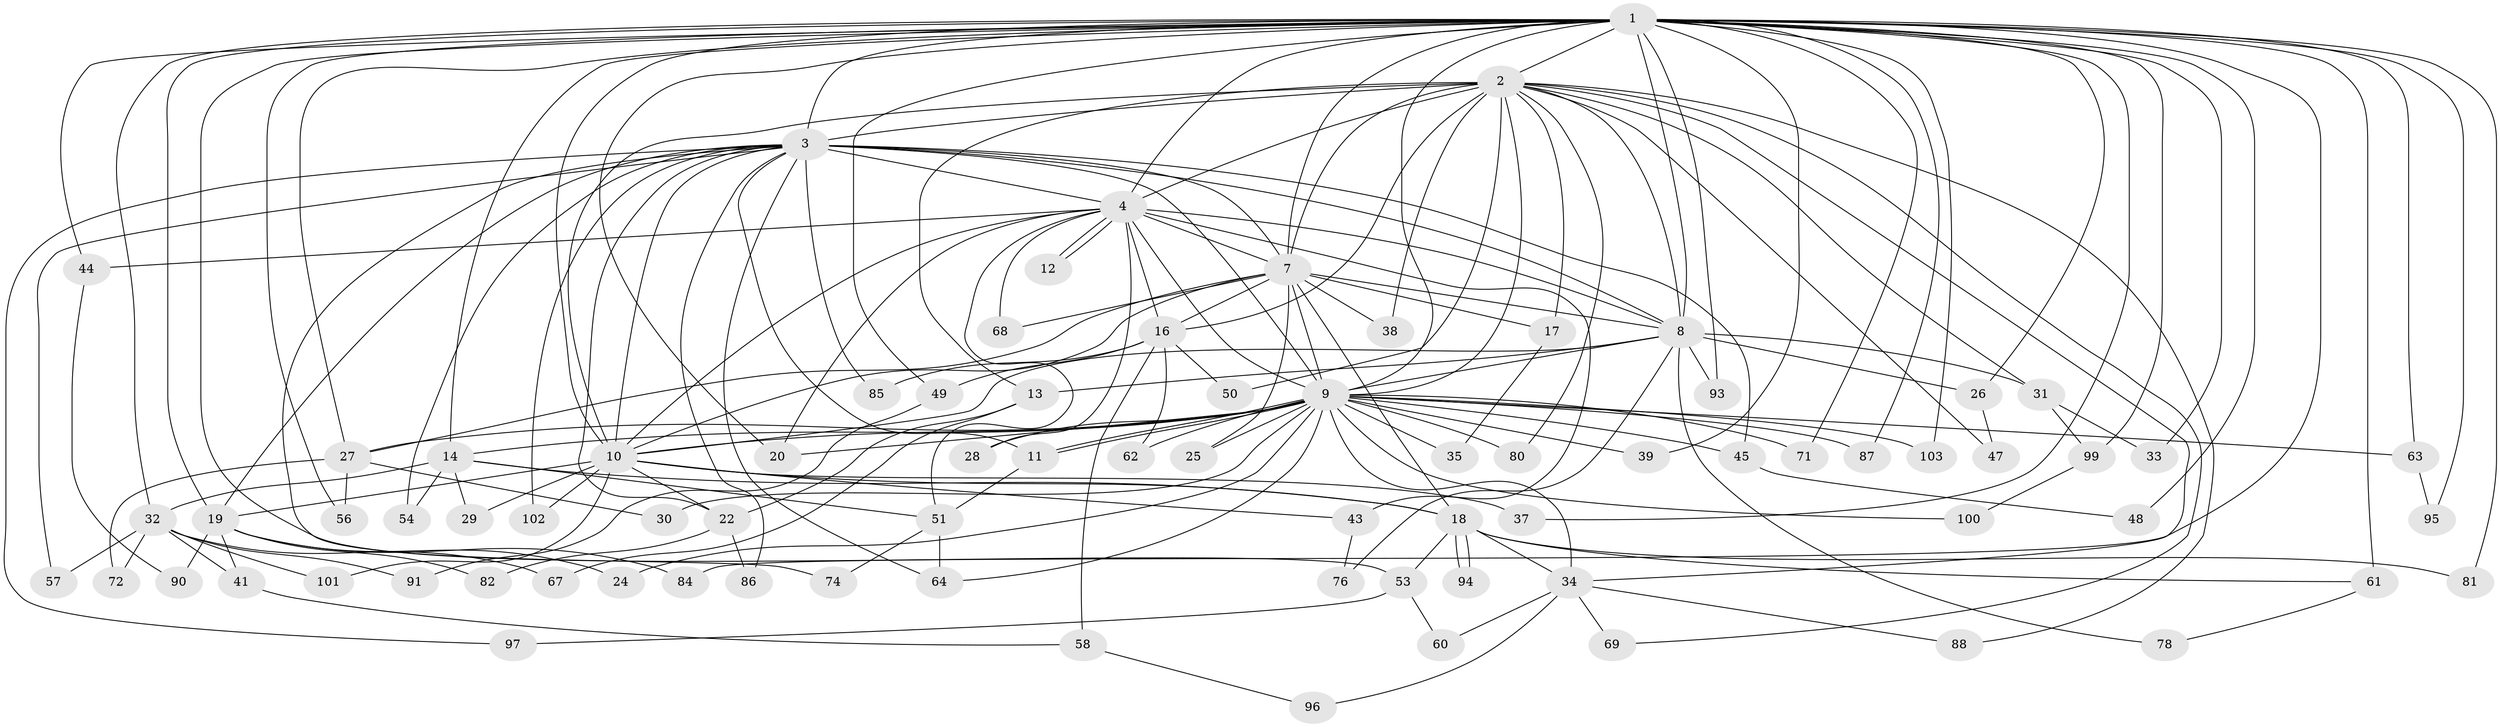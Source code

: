 // original degree distribution, {30: 0.009615384615384616, 19: 0.009615384615384616, 20: 0.019230769230769232, 13: 0.009615384615384616, 10: 0.019230769230769232, 16: 0.009615384615384616, 17: 0.009615384615384616, 32: 0.009615384615384616, 18: 0.009615384615384616, 4: 0.0673076923076923, 2: 0.5384615384615384, 5: 0.009615384615384616, 6: 0.019230769230769232, 7: 0.028846153846153848, 9: 0.009615384615384616, 3: 0.21153846153846154, 8: 0.009615384615384616}
// Generated by graph-tools (version 1.1) at 2025/41/03/06/25 10:41:35]
// undirected, 80 vertices, 182 edges
graph export_dot {
graph [start="1"]
  node [color=gray90,style=filled];
  1 [super="+21"];
  2 [super="+5"];
  3 [super="+6"];
  4 [super="+83"];
  7 [super="+75"];
  8 [super="+89"];
  9 [super="+23"];
  10 [super="+59"];
  11 [super="+36"];
  12;
  13;
  14 [super="+15"];
  16 [super="+65"];
  17 [super="+77"];
  18 [super="+104"];
  19 [super="+79"];
  20 [super="+46"];
  22 [super="+52"];
  24;
  25;
  26;
  27;
  28;
  29;
  30;
  31;
  32 [super="+40"];
  33 [super="+70"];
  34 [super="+42"];
  35;
  37;
  38;
  39 [super="+92"];
  41;
  43;
  44;
  45;
  47 [super="+66"];
  48;
  49 [super="+55"];
  50;
  51 [super="+73"];
  53;
  54;
  56;
  57;
  58;
  60;
  61;
  62;
  63;
  64 [super="+98"];
  67;
  68;
  69;
  71;
  72;
  74;
  76;
  78;
  80;
  81;
  82;
  84;
  85;
  86;
  87;
  88;
  90;
  91;
  93;
  94;
  95;
  96;
  97;
  99;
  100;
  101;
  102;
  103;
  1 -- 2 [weight=2];
  1 -- 3 [weight=2];
  1 -- 4;
  1 -- 7;
  1 -- 8;
  1 -- 9;
  1 -- 10;
  1 -- 14;
  1 -- 26;
  1 -- 27;
  1 -- 32;
  1 -- 33 [weight=2];
  1 -- 39 [weight=2];
  1 -- 48;
  1 -- 49 [weight=2];
  1 -- 53;
  1 -- 56;
  1 -- 61;
  1 -- 81;
  1 -- 84;
  1 -- 87;
  1 -- 99;
  1 -- 37;
  1 -- 71;
  1 -- 103;
  1 -- 44;
  1 -- 63;
  1 -- 93;
  1 -- 95;
  1 -- 19;
  1 -- 20;
  2 -- 3 [weight=4];
  2 -- 4 [weight=3];
  2 -- 7 [weight=2];
  2 -- 8 [weight=2];
  2 -- 9 [weight=2];
  2 -- 10 [weight=2];
  2 -- 13;
  2 -- 16;
  2 -- 34;
  2 -- 38;
  2 -- 47 [weight=2];
  2 -- 69;
  2 -- 80;
  2 -- 88;
  2 -- 17 [weight=2];
  2 -- 50;
  2 -- 31;
  3 -- 4 [weight=2];
  3 -- 7 [weight=2];
  3 -- 8 [weight=2];
  3 -- 9 [weight=2];
  3 -- 10 [weight=2];
  3 -- 19;
  3 -- 22;
  3 -- 45;
  3 -- 54;
  3 -- 57;
  3 -- 64;
  3 -- 74;
  3 -- 85;
  3 -- 86;
  3 -- 97;
  3 -- 102;
  3 -- 11;
  4 -- 7;
  4 -- 8;
  4 -- 9 [weight=2];
  4 -- 10;
  4 -- 12;
  4 -- 12;
  4 -- 20;
  4 -- 28;
  4 -- 43;
  4 -- 44;
  4 -- 68;
  4 -- 16;
  4 -- 51;
  7 -- 8;
  7 -- 9;
  7 -- 10;
  7 -- 16;
  7 -- 17;
  7 -- 25;
  7 -- 38;
  7 -- 68;
  7 -- 18;
  7 -- 27;
  8 -- 9;
  8 -- 10;
  8 -- 13;
  8 -- 26;
  8 -- 31;
  8 -- 76;
  8 -- 78;
  8 -- 93;
  9 -- 10 [weight=2];
  9 -- 11;
  9 -- 11;
  9 -- 14 [weight=2];
  9 -- 20;
  9 -- 24;
  9 -- 25;
  9 -- 27;
  9 -- 28;
  9 -- 30;
  9 -- 35;
  9 -- 39;
  9 -- 45;
  9 -- 62;
  9 -- 63;
  9 -- 71;
  9 -- 80;
  9 -- 87;
  9 -- 100;
  9 -- 103;
  9 -- 64;
  9 -- 34;
  10 -- 18;
  10 -- 19;
  10 -- 29;
  10 -- 37;
  10 -- 43;
  10 -- 101;
  10 -- 102;
  10 -- 22;
  11 -- 51;
  13 -- 22;
  13 -- 67;
  14 -- 18;
  14 -- 54;
  14 -- 32 [weight=2];
  14 -- 51;
  14 -- 29;
  16 -- 49;
  16 -- 50;
  16 -- 58;
  16 -- 62;
  16 -- 85;
  17 -- 35;
  18 -- 34;
  18 -- 53;
  18 -- 61;
  18 -- 81;
  18 -- 94;
  18 -- 94;
  19 -- 24;
  19 -- 41;
  19 -- 84;
  19 -- 90;
  19 -- 82;
  22 -- 86;
  22 -- 82;
  26 -- 47;
  27 -- 30;
  27 -- 56;
  27 -- 72;
  31 -- 99;
  31 -- 33;
  32 -- 57;
  32 -- 67;
  32 -- 72;
  32 -- 91;
  32 -- 101;
  32 -- 41;
  34 -- 60;
  34 -- 69;
  34 -- 88;
  34 -- 96;
  41 -- 58;
  43 -- 76;
  44 -- 90;
  45 -- 48;
  49 -- 91;
  51 -- 74;
  51 -- 64;
  53 -- 60;
  53 -- 97;
  58 -- 96;
  61 -- 78;
  63 -- 95;
  99 -- 100;
}
